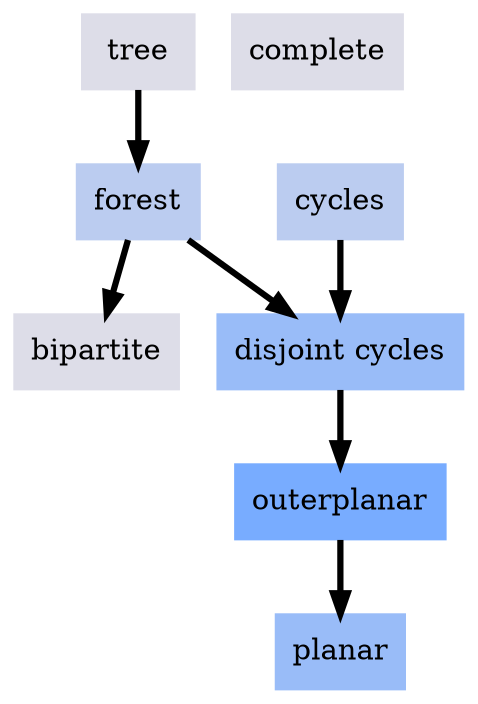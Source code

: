 digraph local_0oCyaG {
	node [color=lightblue2 style=filled]
	margin=0.04 size="6,6"
	"n_rJyICu" [label="tree" URL="/parameters/html/rJyICu" color="#dddde8" shape=box]
	"n_cLHJkW" [label="bipartite" URL="/parameters/html/cLHJkW" color="#dddde8" shape=box]
	"n_EhdXNA" [label="complete" URL="/parameters/html/EhdXNA" color="#dddde8" shape=box]
	"n_loZ5LD" [label="planar" URL="/parameters/html/loZ5LD" color="#99bcf8" shape=box]
	"n_JngPPm" [label="forest" URL="/parameters/html/JngPPm" color="#bbccf0" shape=box]
	"n_0oCyaG" [label="outerplanar" URL="/parameters/html/0oCyaG" color="#78acff" shape=box]
	"n_2iJr52" [label="cycles" URL="/parameters/html/2iJr52" color="#bbccf0" shape=box]
	"n_AGnF5Z" [label="disjoint cycles" URL="/parameters/html/AGnF5Z" color="#99bcf8" shape=box]
	"n_JngPPm" -> "n_AGnF5Z" [label="" decorate=true lblstyle="above, sloped" weight="100" penwidth="3.0"]
	"n_JngPPm" -> "n_cLHJkW" [label="" decorate=true lblstyle="above, sloped" weight="100" penwidth="3.0"]
	"n_0oCyaG" -> "n_loZ5LD" [label="" decorate=true lblstyle="above, sloped" weight="100" penwidth="3.0"]
	"n_rJyICu" -> "n_JngPPm" [label="" decorate=true lblstyle="above, sloped" weight="100" penwidth="3.0"]
	"n_2iJr52" -> "n_AGnF5Z" [label="" decorate=true lblstyle="above, sloped" weight="100" penwidth="3.0"]
	"n_AGnF5Z" -> "n_0oCyaG" [label="" decorate=true lblstyle="above, sloped" weight="100" penwidth="3.0"]
}
